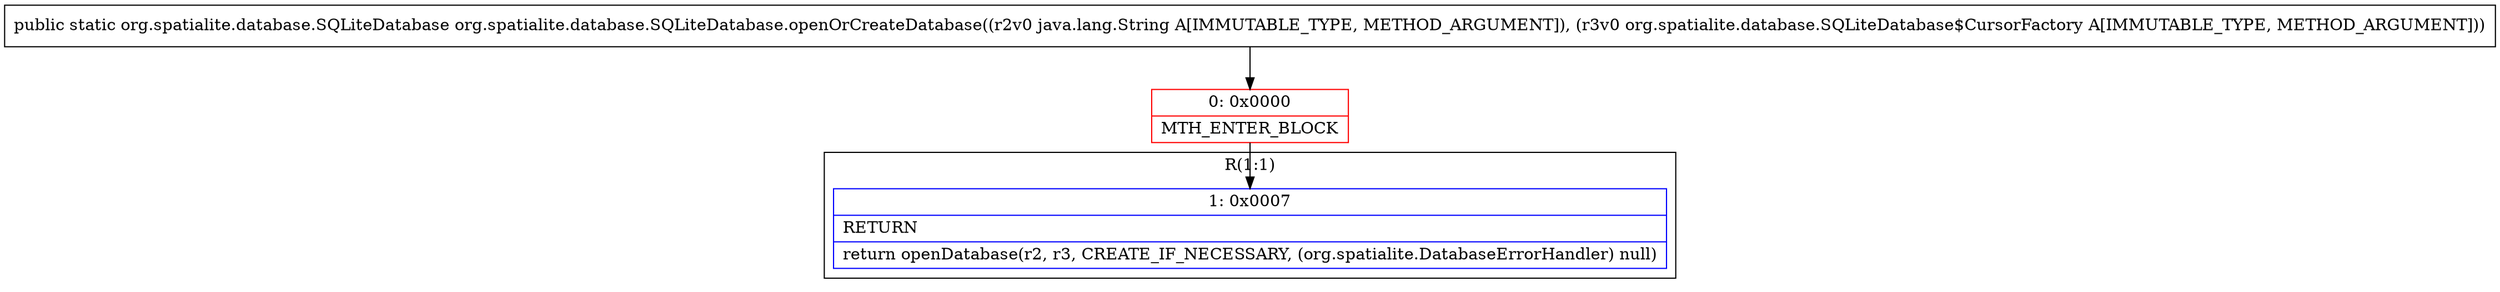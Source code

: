 digraph "CFG fororg.spatialite.database.SQLiteDatabase.openOrCreateDatabase(Ljava\/lang\/String;Lorg\/spatialite\/database\/SQLiteDatabase$CursorFactory;)Lorg\/spatialite\/database\/SQLiteDatabase;" {
subgraph cluster_Region_180356064 {
label = "R(1:1)";
node [shape=record,color=blue];
Node_1 [shape=record,label="{1\:\ 0x0007|RETURN\l|return openDatabase(r2, r3, CREATE_IF_NECESSARY, (org.spatialite.DatabaseErrorHandler) null)\l}"];
}
Node_0 [shape=record,color=red,label="{0\:\ 0x0000|MTH_ENTER_BLOCK\l}"];
MethodNode[shape=record,label="{public static org.spatialite.database.SQLiteDatabase org.spatialite.database.SQLiteDatabase.openOrCreateDatabase((r2v0 java.lang.String A[IMMUTABLE_TYPE, METHOD_ARGUMENT]), (r3v0 org.spatialite.database.SQLiteDatabase$CursorFactory A[IMMUTABLE_TYPE, METHOD_ARGUMENT])) }"];
MethodNode -> Node_0;
Node_0 -> Node_1;
}

